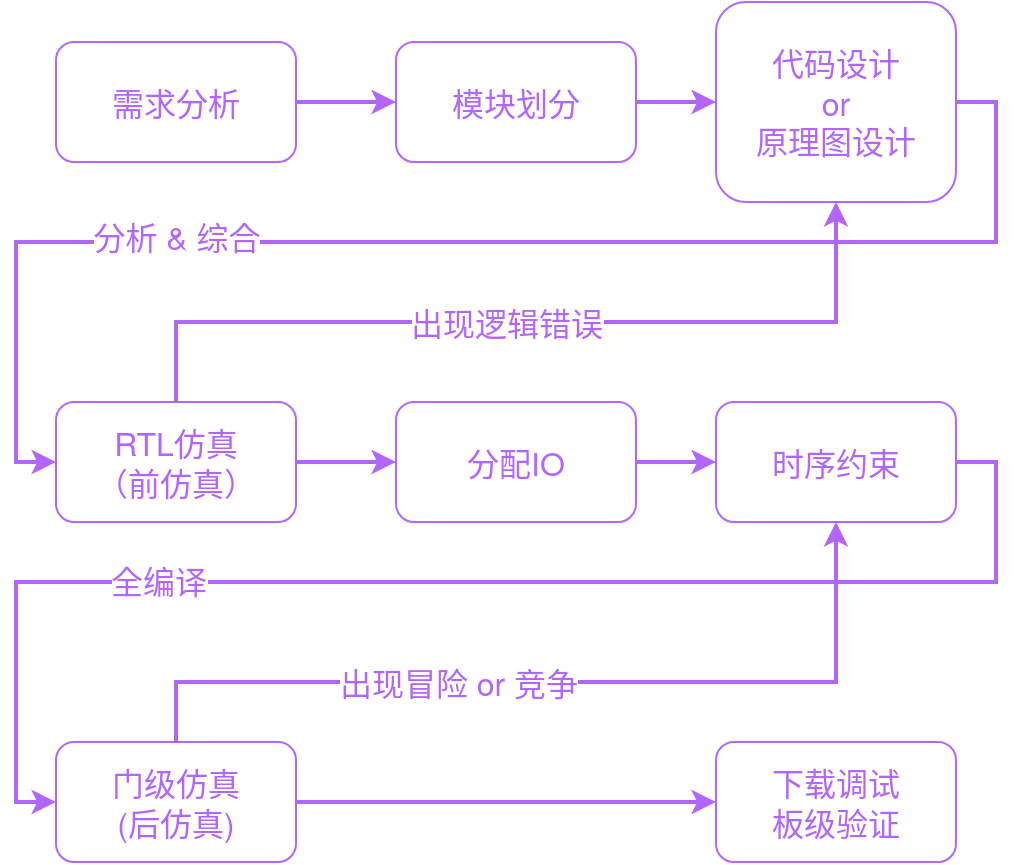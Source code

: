 <mxfile version="13.5.7" type="device"><diagram id="zDIEGRNFENbhNWd6zBIL" name="Page-1"><mxGraphModel dx="773" dy="573" grid="1" gridSize="10" guides="1" tooltips="1" connect="1" arrows="1" fold="1" page="1" pageScale="1" pageWidth="827" pageHeight="1169" math="0" shadow="0"><root><mxCell id="0"/><mxCell id="1" parent="0"/><mxCell id="9BwzpJhysdkxBK7WYL3p-13" style="edgeStyle=orthogonalEdgeStyle;rounded=0;orthogonalLoop=1;jettySize=auto;html=1;exitX=1;exitY=0.5;exitDx=0;exitDy=0;entryX=0;entryY=0.5;entryDx=0;entryDy=0;fontColor=#000000;strokeColor=#B266FF;strokeWidth=2;" edge="1" parent="1" source="9BwzpJhysdkxBK7WYL3p-1" target="9BwzpJhysdkxBK7WYL3p-2"><mxGeometry relative="1" as="geometry"/></mxCell><mxCell id="9BwzpJhysdkxBK7WYL3p-1" value="&lt;span style=&quot;font-family: &amp;quot;helvetica neue&amp;quot;, helvetica, arial, sans-serif; font-size: 16px; text-align: left;&quot;&gt;需求分析&lt;/span&gt;" style="rounded=1;whiteSpace=wrap;html=1;labelBackgroundColor=none;labelBorderColor=none;fontColor=#B266FF;strokeColor=#B266FF;" vertex="1" parent="1"><mxGeometry x="189" y="110" width="120" height="60" as="geometry"/></mxCell><mxCell id="9BwzpJhysdkxBK7WYL3p-14" style="edgeStyle=orthogonalEdgeStyle;rounded=0;orthogonalLoop=1;jettySize=auto;html=1;exitX=1;exitY=0.5;exitDx=0;exitDy=0;entryX=0;entryY=0.5;entryDx=0;entryDy=0;fontColor=#000000;strokeColor=#B266FF;strokeWidth=2;" edge="1" parent="1" source="9BwzpJhysdkxBK7WYL3p-2" target="9BwzpJhysdkxBK7WYL3p-3"><mxGeometry relative="1" as="geometry"/></mxCell><mxCell id="9BwzpJhysdkxBK7WYL3p-2" value="&lt;span style=&quot;font-family: &amp;quot;helvetica neue&amp;quot;, helvetica, arial, sans-serif; font-size: 16px; text-align: left;&quot;&gt;模块划分&lt;/span&gt;" style="rounded=1;whiteSpace=wrap;html=1;labelBackgroundColor=none;labelBorderColor=none;fontColor=#B266FF;strokeColor=#B266FF;" vertex="1" parent="1"><mxGeometry x="359" y="110" width="120" height="60" as="geometry"/></mxCell><mxCell id="9BwzpJhysdkxBK7WYL3p-15" style="edgeStyle=orthogonalEdgeStyle;rounded=0;orthogonalLoop=1;jettySize=auto;html=1;exitX=1;exitY=0.5;exitDx=0;exitDy=0;entryX=0;entryY=0.5;entryDx=0;entryDy=0;labelBackgroundColor=#ffffff;strokeColor=#B266FF;strokeWidth=2;" edge="1" parent="1" source="9BwzpJhysdkxBK7WYL3p-3" target="9BwzpJhysdkxBK7WYL3p-10"><mxGeometry relative="1" as="geometry"><Array as="points"><mxPoint x="659" y="140"/><mxPoint x="659" y="210"/><mxPoint x="169" y="210"/><mxPoint x="169" y="320"/></Array></mxGeometry></mxCell><mxCell id="9BwzpJhysdkxBK7WYL3p-20" value="&lt;span style=&quot;font-family: &amp;quot;helvetica neue&amp;quot; , &amp;quot;helvetica&amp;quot; , &amp;quot;arial&amp;quot; , sans-serif ; font-size: 16px ; text-align: left&quot;&gt;分析 &amp;amp; 综合&lt;/span&gt;" style="edgeLabel;html=1;align=center;verticalAlign=middle;resizable=0;points=[];labelBackgroundColor=#FFFFFF;fontColor=#B266FF;" vertex="1" connectable="0" parent="9BwzpJhysdkxBK7WYL3p-15"><mxGeometry x="0.545" y="-3" relative="1" as="geometry"><mxPoint x="48.33" as="offset"/></mxGeometry></mxCell><mxCell id="9BwzpJhysdkxBK7WYL3p-3" value="&lt;span style=&quot;font-family: &amp;quot;helvetica neue&amp;quot;, helvetica, arial, sans-serif; font-size: 16px; text-align: left;&quot;&gt;代码设计&lt;br&gt;or&lt;br&gt;原理图设计&lt;/span&gt;" style="rounded=1;whiteSpace=wrap;html=1;labelBackgroundColor=none;labelBorderColor=none;fontColor=#B266FF;strokeColor=#B266FF;" vertex="1" parent="1"><mxGeometry x="519" y="90" width="120" height="100" as="geometry"/></mxCell><mxCell id="9BwzpJhysdkxBK7WYL3p-19" style="edgeStyle=orthogonalEdgeStyle;rounded=0;orthogonalLoop=1;jettySize=auto;html=1;exitX=1;exitY=0.5;exitDx=0;exitDy=0;entryX=0;entryY=0.5;entryDx=0;entryDy=0;fontColor=#000000;strokeColor=#B266FF;strokeWidth=2;" edge="1" parent="1" source="9BwzpJhysdkxBK7WYL3p-7" target="9BwzpJhysdkxBK7WYL3p-11"><mxGeometry relative="1" as="geometry"/></mxCell><mxCell id="9BwzpJhysdkxBK7WYL3p-7" value="&lt;span style=&quot;font-family: &amp;quot;helvetica neue&amp;quot;, helvetica, arial, sans-serif; font-size: 16px; text-align: left;&quot;&gt;分配IO&lt;/span&gt;" style="rounded=1;whiteSpace=wrap;html=1;labelBackgroundColor=none;labelBorderColor=none;fontColor=#B266FF;strokeColor=#B266FF;" vertex="1" parent="1"><mxGeometry x="359" y="290" width="120" height="60" as="geometry"/></mxCell><mxCell id="9BwzpJhysdkxBK7WYL3p-16" style="edgeStyle=orthogonalEdgeStyle;rounded=0;orthogonalLoop=1;jettySize=auto;html=1;exitX=1;exitY=0.5;exitDx=0;exitDy=0;entryX=0;entryY=0.5;entryDx=0;entryDy=0;fontColor=#000000;strokeColor=#B266FF;strokeWidth=2;" edge="1" parent="1" source="9BwzpJhysdkxBK7WYL3p-9" target="9BwzpJhysdkxBK7WYL3p-12"><mxGeometry relative="1" as="geometry"/></mxCell><mxCell id="9BwzpJhysdkxBK7WYL3p-22" style="edgeStyle=orthogonalEdgeStyle;rounded=0;orthogonalLoop=1;jettySize=auto;html=1;exitX=0.5;exitY=0;exitDx=0;exitDy=0;entryX=0.5;entryY=1;entryDx=0;entryDy=0;fontColor=#000000;strokeColor=#B266FF;strokeWidth=2;" edge="1" parent="1" source="9BwzpJhysdkxBK7WYL3p-9" target="9BwzpJhysdkxBK7WYL3p-11"><mxGeometry relative="1" as="geometry"><Array as="points"><mxPoint x="249" y="430"/><mxPoint x="579" y="430"/></Array></mxGeometry></mxCell><mxCell id="9BwzpJhysdkxBK7WYL3p-23" value="&lt;span style=&quot;font-family: &amp;quot;helvetica neue&amp;quot; , &amp;quot;helvetica&amp;quot; , &amp;quot;arial&amp;quot; , sans-serif ; font-size: 16px ; text-align: left&quot;&gt;出现冒险 or 竞争&lt;/span&gt;" style="edgeLabel;html=1;align=center;verticalAlign=middle;resizable=0;points=[];fontSize=11;labelBackgroundColor=#ffffff;fontColor=#B266FF;" vertex="1" connectable="0" parent="9BwzpJhysdkxBK7WYL3p-22"><mxGeometry x="-0.188" relative="1" as="geometry"><mxPoint x="-7.33" as="offset"/></mxGeometry></mxCell><mxCell id="9BwzpJhysdkxBK7WYL3p-9" value="&lt;span style=&quot;font-family: &amp;quot;helvetica neue&amp;quot;, helvetica, arial, sans-serif; font-size: 16px; text-align: left;&quot;&gt;门级仿真&lt;br&gt;(后仿真)&lt;br&gt;&lt;/span&gt;" style="rounded=1;whiteSpace=wrap;html=1;labelBackgroundColor=none;labelBorderColor=none;fontColor=#B266FF;strokeColor=#B266FF;" vertex="1" parent="1"><mxGeometry x="189" y="460" width="120" height="60" as="geometry"/></mxCell><mxCell id="9BwzpJhysdkxBK7WYL3p-18" style="edgeStyle=orthogonalEdgeStyle;rounded=0;orthogonalLoop=1;jettySize=auto;html=1;exitX=1;exitY=0.5;exitDx=0;exitDy=0;entryX=0;entryY=0.5;entryDx=0;entryDy=0;fontColor=#000000;strokeColor=#B266FF;strokeWidth=2;" edge="1" parent="1" source="9BwzpJhysdkxBK7WYL3p-10" target="9BwzpJhysdkxBK7WYL3p-7"><mxGeometry relative="1" as="geometry"/></mxCell><mxCell id="9BwzpJhysdkxBK7WYL3p-25" style="edgeStyle=orthogonalEdgeStyle;rounded=0;orthogonalLoop=1;jettySize=auto;html=1;exitX=0.5;exitY=0;exitDx=0;exitDy=0;entryX=0.5;entryY=1;entryDx=0;entryDy=0;labelBackgroundColor=#ffffff;strokeColor=#B266FF;strokeWidth=2;fontSize=11;fontColor=#B266FF;" edge="1" parent="1" source="9BwzpJhysdkxBK7WYL3p-10" target="9BwzpJhysdkxBK7WYL3p-3"><mxGeometry relative="1" as="geometry"><Array as="points"><mxPoint x="249" y="250"/><mxPoint x="579" y="250"/></Array></mxGeometry></mxCell><mxCell id="9BwzpJhysdkxBK7WYL3p-27" value="&lt;span style=&quot;color: rgba(0 , 0 , 0 , 0) ; font-family: monospace ; font-size: 0px ; background-color: rgb(248 , 249 , 250)&quot;&gt;%3CmxGraphModel%3E%3Croot%3E%3CmxCell%20id%3D%220%22%2F%3E%3CmxCell%20id%3D%221%22%20parent%3D%220%22%2F%3E%3CmxCell%20id%3D%222%22%20value%3D%22%26lt%3Bspan%20style%3D%26quot%3Bfont-family%3A%20%26amp%3Bquot%3Bhelvetica%20neue%26amp%3Bquot%3B%20%2C%20%26amp%3Bquot%3Bhelvetica%26amp%3Bquot%3B%20%2C%20%26amp%3Bquot%3Barial%26amp%3Bquot%3B%20%2C%20sans-serif%20%3B%20font-size%3A%2016px%20%3B%20text-align%3A%20left%26quot%3B%26gt%3B%E5%88%86%E6%9E%90%20%26amp%3Bamp%3B%20%E7%BB%BC%E5%90%88%26lt%3B%2Fspan%26gt%3B%22%20style%3D%22edgeLabel%3Bhtml%3D1%3Balign%3Dcenter%3BverticalAlign%3Dmiddle%3Bresizable%3D0%3Bpoints%3D%5B%5D%3BlabelBackgroundColor%3D%23FFFFFF%3BfontColor%3D%23B266FF%3B%22%20vertex%3D%221%22%20connectable%3D%220%22%20parent%3D%221%22%3E%3CmxGeometry%20x%3D%22210.897%22%20y%3D%22207%22%20as%3D%22geometry%22%2F%3E%3C%2FmxCell%3E%3C%2Froot%3E%3C%2FmxGraphModel%3E&lt;/span&gt;" style="edgeLabel;html=1;align=center;verticalAlign=middle;resizable=0;points=[];fontSize=11;fontColor=#B266FF;" vertex="1" connectable="0" parent="9BwzpJhysdkxBK7WYL3p-25"><mxGeometry x="-0.202" y="1" relative="1" as="geometry"><mxPoint as="offset"/></mxGeometry></mxCell><mxCell id="9BwzpJhysdkxBK7WYL3p-28" value="&lt;span style=&quot;font-family: &amp;#34;helvetica neue&amp;#34; , &amp;#34;helvetica&amp;#34; , &amp;#34;arial&amp;#34; , sans-serif ; font-size: 16px ; text-align: left&quot;&gt;出现逻辑错误&lt;/span&gt;" style="edgeLabel;html=1;align=center;verticalAlign=middle;resizable=0;points=[];fontSize=11;fontColor=#B266FF;" vertex="1" connectable="0" parent="9BwzpJhysdkxBK7WYL3p-25"><mxGeometry x="-0.147" relative="1" as="geometry"><mxPoint x="21.67" as="offset"/></mxGeometry></mxCell><mxCell id="9BwzpJhysdkxBK7WYL3p-10" value="&lt;span style=&quot;font-family: &amp;quot;helvetica neue&amp;quot; , &amp;quot;helvetica&amp;quot; , &amp;quot;arial&amp;quot; , sans-serif ; font-size: 16px ; text-align: left&quot;&gt;RTL仿真&lt;/span&gt;&lt;br style=&quot;font-family: &amp;quot;helvetica neue&amp;quot; , &amp;quot;helvetica&amp;quot; , &amp;quot;arial&amp;quot; , sans-serif ; font-size: 16px ; text-align: left&quot;&gt;&lt;span style=&quot;font-family: &amp;quot;helvetica neue&amp;quot; , &amp;quot;helvetica&amp;quot; , &amp;quot;arial&amp;quot; , sans-serif ; font-size: 16px ; text-align: left&quot;&gt;（前仿真）&lt;/span&gt;&lt;span style=&quot;font-family: &amp;quot;helvetica neue&amp;quot; , &amp;quot;helvetica&amp;quot; , &amp;quot;arial&amp;quot; , sans-serif ; font-size: 16px ; text-align: left&quot;&gt;&lt;br&gt;&lt;/span&gt;" style="rounded=1;whiteSpace=wrap;html=1;labelBackgroundColor=none;labelBorderColor=none;fontColor=#B266FF;strokeColor=#B266FF;" vertex="1" parent="1"><mxGeometry x="189" y="290" width="120" height="60" as="geometry"/></mxCell><mxCell id="9BwzpJhysdkxBK7WYL3p-17" style="edgeStyle=orthogonalEdgeStyle;rounded=0;orthogonalLoop=1;jettySize=auto;html=1;exitX=1;exitY=0.5;exitDx=0;exitDy=0;fontColor=#000000;entryX=0;entryY=0.5;entryDx=0;entryDy=0;labelBackgroundColor=none;strokeColor=#B266FF;strokeWidth=2;" edge="1" parent="1" source="9BwzpJhysdkxBK7WYL3p-11" target="9BwzpJhysdkxBK7WYL3p-9"><mxGeometry relative="1" as="geometry"><mxPoint x="189" y="390" as="targetPoint"/><Array as="points"><mxPoint x="659" y="320"/><mxPoint x="659" y="380"/><mxPoint x="169" y="380"/><mxPoint x="169" y="490"/></Array></mxGeometry></mxCell><mxCell id="9BwzpJhysdkxBK7WYL3p-21" value="&lt;span style=&quot;font-family: &amp;quot;helvetica neue&amp;quot; , &amp;quot;helvetica&amp;quot; , &amp;quot;arial&amp;quot; , sans-serif ; font-size: 16px ; text-align: left&quot;&gt;全编译&lt;/span&gt;" style="edgeLabel;html=1;align=center;verticalAlign=middle;resizable=0;points=[];labelBackgroundColor=#ffffff;fontColor=#B266FF;" vertex="1" connectable="0" parent="9BwzpJhysdkxBK7WYL3p-17"><mxGeometry x="0.551" y="-1" relative="1" as="geometry"><mxPoint x="43.5" as="offset"/></mxGeometry></mxCell><mxCell id="9BwzpJhysdkxBK7WYL3p-11" value="&lt;span style=&quot;font-family: &amp;quot;helvetica neue&amp;quot;, helvetica, arial, sans-serif; font-size: 16px; text-align: left;&quot;&gt;时序约束&lt;/span&gt;" style="rounded=1;whiteSpace=wrap;html=1;labelBackgroundColor=none;labelBorderColor=none;fontColor=#B266FF;strokeColor=#B266FF;" vertex="1" parent="1"><mxGeometry x="519" y="290" width="120" height="60" as="geometry"/></mxCell><mxCell id="9BwzpJhysdkxBK7WYL3p-12" value="&lt;span style=&quot;font-family: &amp;quot;helvetica neue&amp;quot;, helvetica, arial, sans-serif; font-size: 16px; text-align: left;&quot;&gt;下载调试&lt;br&gt;板级验证&lt;br&gt;&lt;/span&gt;" style="rounded=1;whiteSpace=wrap;html=1;labelBackgroundColor=none;labelBorderColor=none;fontColor=#B266FF;strokeColor=#B266FF;" vertex="1" parent="1"><mxGeometry x="519" y="460" width="120" height="60" as="geometry"/></mxCell></root></mxGraphModel></diagram></mxfile>